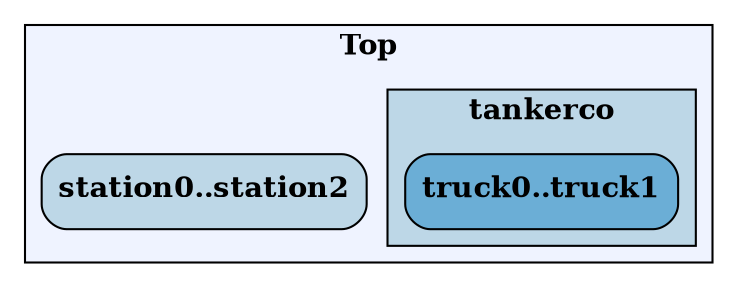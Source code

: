 strict digraph M {
    subgraph "cluster_Top" {
        label=<<b>Top</b>>
        style="filled"
        fillcolor="/blues5/1"
        "station0" [shape=box,style="rounded,filled",fillcolor="/blues5/2",label=<<b>station0..station2</b><br align="left"/>>];
        subgraph "cluster_tankerco" {
            label=<<b>tankerco</b>>
            style="filled"
            fillcolor="/blues5/2"
            "tankerco.truck0" [shape=box,style="rounded,filled",fillcolor="/blues5/3",label=<<b>truck0..truck1</b><br align="left"/>>];
        }
    }
}